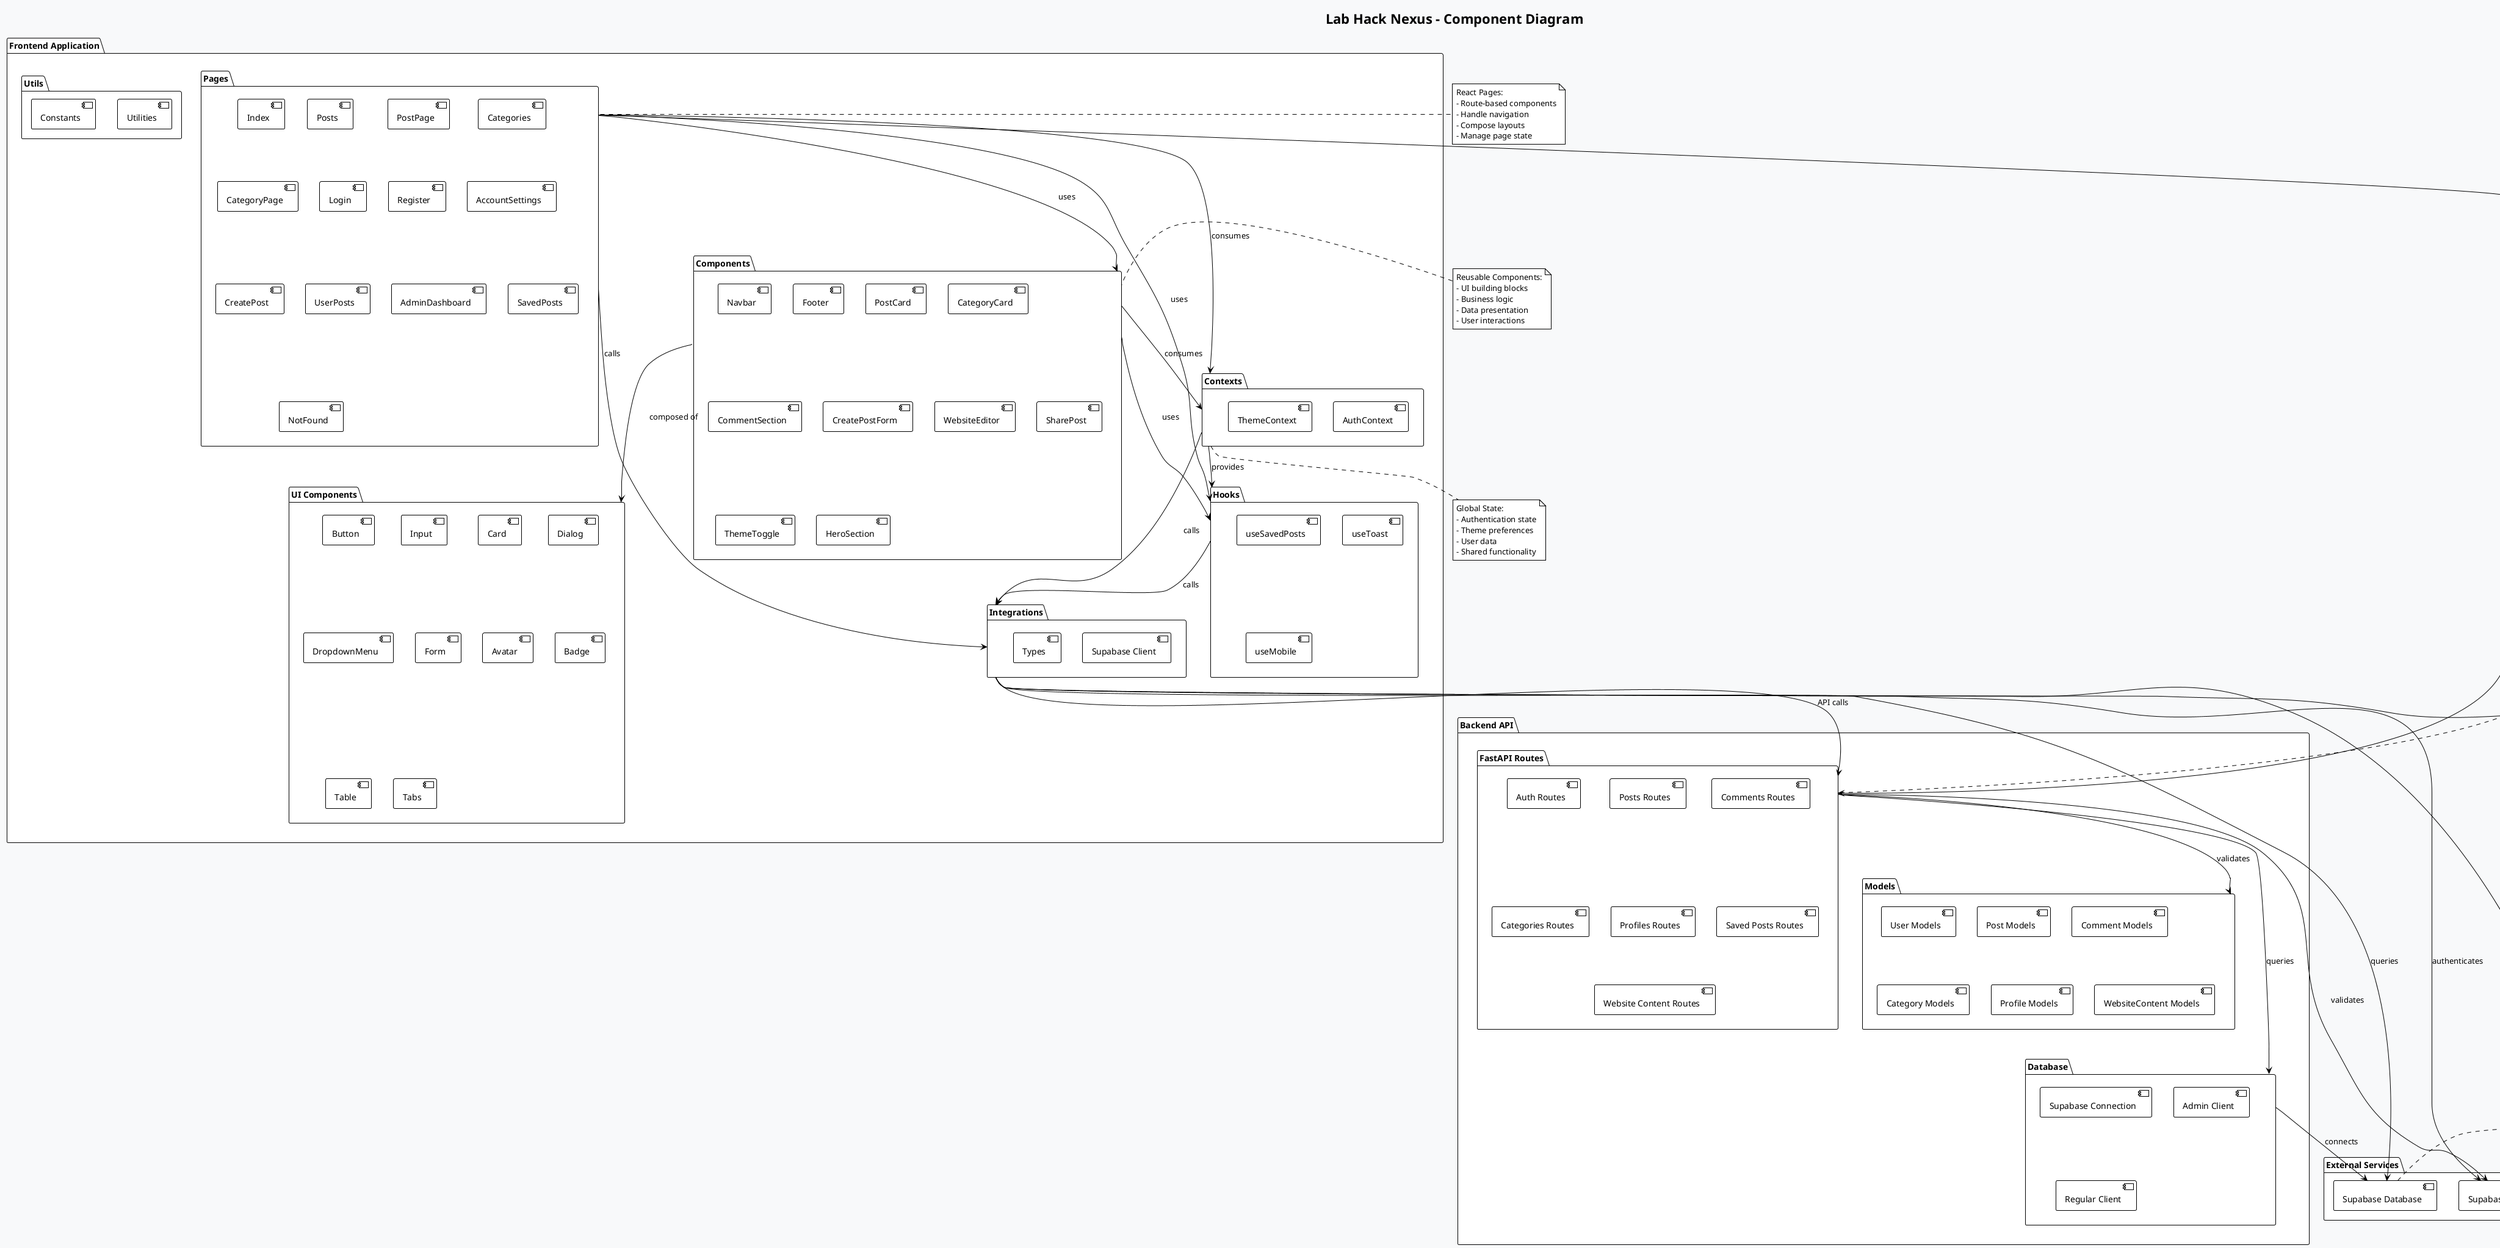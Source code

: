 @startuml Component_Diagram
!theme plain
skinparam backgroundColor #F8F9FA

title Lab Hack Nexus - Component Diagram

package "Frontend Application" {
  
  package "Pages" as pages {
    [Index]
    [Posts]
    [PostPage]
    [Categories]
    [CategoryPage]
    [Login]
    [Register]
    [AccountSettings]
    [CreatePost]
    [UserPosts]
    [AdminDashboard]
    [SavedPosts]
    [NotFound]
  }
  
  package "Components" as components {
    [Navbar]
    [Footer]
    [PostCard]
    [CategoryCard]
    [CommentSection]
    [CreatePostForm]
    [WebsiteEditor]
    [SharePost]
    [ThemeToggle]
    [HeroSection]
  }
  
  package "UI Components" as ui_components {
    [Button]
    [Input]
    [Card]
    [Dialog]
    [DropdownMenu]
    [Form]
    [Avatar]
    [Badge]
    [Table]
    [Tabs]
  }
  
  package "Contexts" as contexts {
    [AuthContext]
    [ThemeContext]
  }
  
  package "Hooks" as hooks {
    [useSavedPosts]
    [useToast]
    [useMobile]
  }
  
  package "Integrations" as integrations {
    [Supabase Client]
    [Types]
  }
  
  package "Utils" as utils {
    [Utilities]
    [Constants]
  }
}

package "Backend API" {
  
  package "FastAPI Routes" as api_routes {
    [Auth Routes]
    [Posts Routes]
    [Comments Routes]
    [Categories Routes]
    [Profiles Routes]
    [Saved Posts Routes]
    [Website Content Routes]
  }
  
  package "Models" as api_models {
    [User Models]
    [Post Models]
    [Comment Models]
    [Category Models]
    [Profile Models]
    [WebsiteContent Models]
  }
  
  package "Database" as database {
    [Supabase Connection]
    [Admin Client]
    [Regular Client]
  }
}

package "External Services" {
  [Supabase Auth]
  [Supabase Database]
  [Supabase Storage]
  [Supabase Realtime]
}

' Page to Component relationships
pages --> components : uses
pages --> contexts : consumes
pages --> hooks : uses
pages --> integrations : calls

' Component relationships
components --> ui_components : composed of
components --> hooks : uses
components --> contexts : consumes

' Context relationships
contexts --> integrations : calls
contexts --> hooks : provides

' Hook relationships
hooks --> integrations : calls

' Integration relationships
integrations --> [Supabase Auth] : authenticates
integrations --> [Supabase Database] : queries
integrations --> [Supabase Storage] : uploads
integrations --> [Supabase Realtime] : subscribes

' Backend relationships
api_routes --> api_models : validates
api_routes --> database : queries
database --> [Supabase Database] : connects
api_routes --> [Supabase Auth] : validates

' Frontend to Backend
pages --> api_routes : HTTP requests
integrations --> api_routes : API calls

note right of pages
  React Pages:
  - Route-based components
  - Handle navigation
  - Compose layouts
  - Manage page state
end note

note left of components
  Reusable Components:
  - UI building blocks
  - Business logic
  - Data presentation
  - User interactions
end note

note bottom of contexts
  Global State:
  - Authentication state
  - Theme preferences
  - User data
  - Shared functionality
end note

note top of api_routes
  REST API Endpoints:
  - CRUD operations
  - Authentication
  - File uploads
  - Data validation
end note

note right of [Supabase Database]
  PostgreSQL Features:
  - Row Level Security
  - Real-time subscriptions
  - ACID transactions
  - JSON support
end note

@enduml
